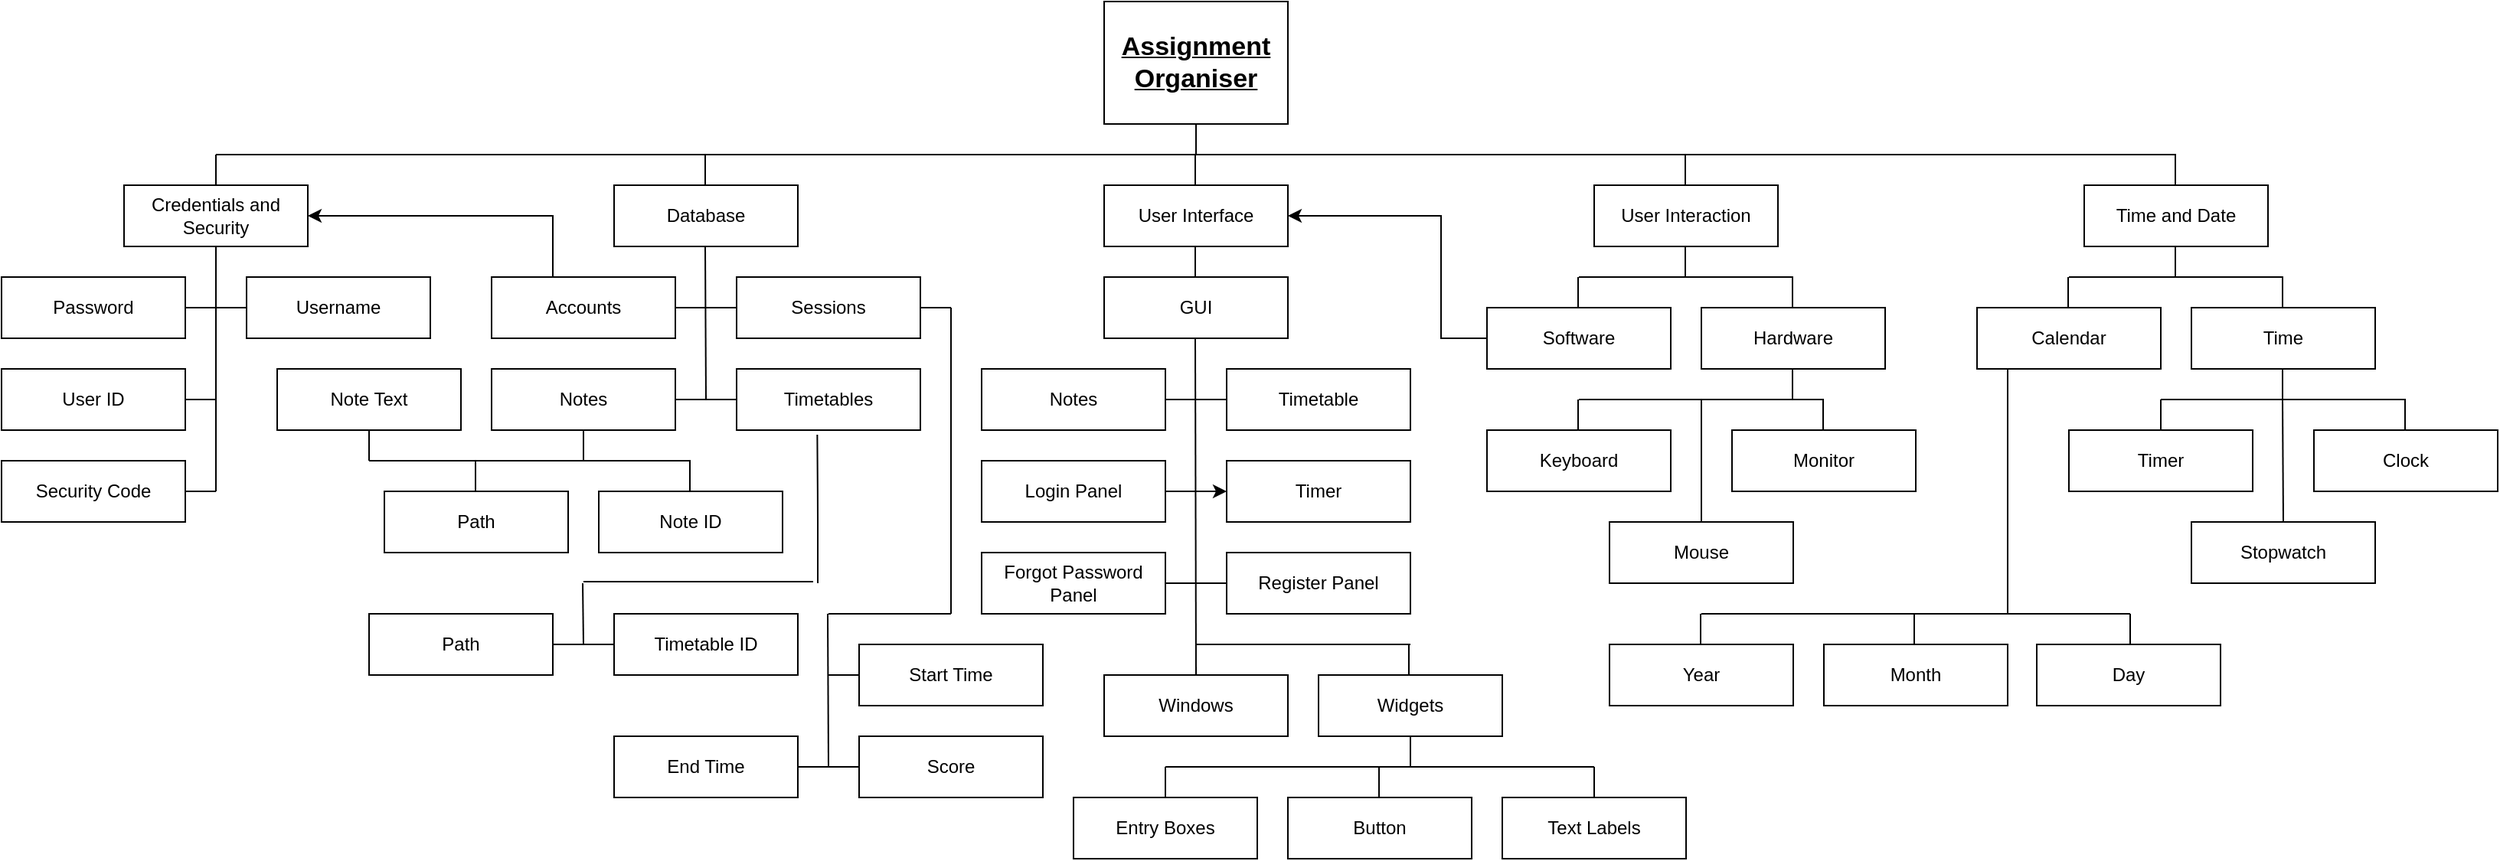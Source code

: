 <mxfile version="15.5.6" type="device"><diagram id="LpDh1rH5mSh25V9IMpfw" name="Page-1"><mxGraphModel dx="2147" dy="353" grid="1" gridSize="10" guides="1" tooltips="1" connect="1" arrows="1" fold="1" page="1" pageScale="1" pageWidth="1169" pageHeight="827" math="0" shadow="0"><root><mxCell id="0"/><mxCell id="1" parent="0"/><mxCell id="DyZHcXA20b0A-b6Jur-F-1" value="&lt;b&gt;&lt;u&gt;&lt;font style=&quot;font-size: 17px&quot;&gt;Assignment Organiser&lt;/font&gt;&lt;/u&gt;&lt;/b&gt;" style="rounded=0;whiteSpace=wrap;html=1;" parent="1" vertex="1"><mxGeometry x="440" y="80" width="120" height="80" as="geometry"/></mxCell><mxCell id="DyZHcXA20b0A-b6Jur-F-2" value="Credentials and Security" style="rounded=0;whiteSpace=wrap;html=1;" parent="1" vertex="1"><mxGeometry x="-200" y="200" width="120" height="40" as="geometry"/></mxCell><mxCell id="DyZHcXA20b0A-b6Jur-F-3" value="Database" style="whiteSpace=wrap;html=1;" parent="1" vertex="1"><mxGeometry x="120" y="200" width="120" height="40" as="geometry"/></mxCell><mxCell id="DyZHcXA20b0A-b6Jur-F-4" value="User Interface" style="whiteSpace=wrap;html=1;" parent="1" vertex="1"><mxGeometry x="440" y="200" width="120" height="40" as="geometry"/></mxCell><mxCell id="DyZHcXA20b0A-b6Jur-F-5" value="Time and Date" style="whiteSpace=wrap;html=1;" parent="1" vertex="1"><mxGeometry x="1080" y="200" width="120" height="40" as="geometry"/></mxCell><mxCell id="DyZHcXA20b0A-b6Jur-F-6" value="User Interaction" style="whiteSpace=wrap;html=1;" parent="1" vertex="1"><mxGeometry x="760" y="200" width="120" height="40" as="geometry"/></mxCell><mxCell id="DyZHcXA20b0A-b6Jur-F-7" value="" style="endArrow=none;html=1;" parent="1" edge="1"><mxGeometry width="50" height="50" relative="1" as="geometry"><mxPoint x="500" y="180" as="sourcePoint"/><mxPoint x="500" y="160" as="targetPoint"/></mxGeometry></mxCell><mxCell id="DyZHcXA20b0A-b6Jur-F-8" value="" style="endArrow=none;html=1;" parent="1" edge="1"><mxGeometry width="50" height="50" relative="1" as="geometry"><mxPoint x="-140" y="180" as="sourcePoint"/><mxPoint x="1140" y="180" as="targetPoint"/><Array as="points"><mxPoint x="500" y="180"/></Array></mxGeometry></mxCell><mxCell id="DyZHcXA20b0A-b6Jur-F-10" value="" style="endArrow=none;html=1;exitX=0.5;exitY=0;exitDx=0;exitDy=0;" parent="1" source="DyZHcXA20b0A-b6Jur-F-2" edge="1"><mxGeometry width="50" height="50" relative="1" as="geometry"><mxPoint x="-190" y="230" as="sourcePoint"/><mxPoint x="-140" y="180" as="targetPoint"/></mxGeometry></mxCell><mxCell id="DyZHcXA20b0A-b6Jur-F-13" value="" style="endArrow=none;html=1;" parent="1" edge="1"><mxGeometry width="50" height="50" relative="1" as="geometry"><mxPoint x="100" y="459" as="sourcePoint"/><mxPoint x="250" y="459" as="targetPoint"/></mxGeometry></mxCell><mxCell id="DyZHcXA20b0A-b6Jur-F-14" value="" style="endArrow=none;html=1;exitX=0.5;exitY=0;exitDx=0;exitDy=0;" parent="1" edge="1"><mxGeometry width="50" height="50" relative="1" as="geometry"><mxPoint x="889.5" y="280" as="sourcePoint"/><mxPoint x="889.5" y="260" as="targetPoint"/></mxGeometry></mxCell><mxCell id="DyZHcXA20b0A-b6Jur-F-15" value="" style="endArrow=none;html=1;exitX=0.5;exitY=0;exitDx=0;exitDy=0;" parent="1" edge="1"><mxGeometry width="50" height="50" relative="1" as="geometry"><mxPoint x="749.5" y="280" as="sourcePoint"/><mxPoint x="749.5" y="260" as="targetPoint"/></mxGeometry></mxCell><mxCell id="DyZHcXA20b0A-b6Jur-F-16" value="" style="endArrow=none;html=1;" parent="1" edge="1"><mxGeometry width="50" height="50" relative="1" as="geometry"><mxPoint x="750" y="260" as="sourcePoint"/><mxPoint x="890" y="260" as="targetPoint"/></mxGeometry></mxCell><mxCell id="DyZHcXA20b0A-b6Jur-F-17" value="" style="endArrow=none;html=1;exitX=0.5;exitY=0;exitDx=0;exitDy=0;" parent="1" edge="1"><mxGeometry width="50" height="50" relative="1" as="geometry"><mxPoint x="819.5" y="260" as="sourcePoint"/><mxPoint x="819.5" y="240" as="targetPoint"/></mxGeometry></mxCell><mxCell id="DyZHcXA20b0A-b6Jur-F-18" value="" style="endArrow=none;html=1;exitX=0.5;exitY=0;exitDx=0;exitDy=0;" parent="1" edge="1"><mxGeometry width="50" height="50" relative="1" as="geometry"><mxPoint x="480" y="600" as="sourcePoint"/><mxPoint x="480" y="580" as="targetPoint"/></mxGeometry></mxCell><mxCell id="DyZHcXA20b0A-b6Jur-F-19" value="" style="endArrow=none;html=1;exitX=0.5;exitY=0;exitDx=0;exitDy=0;" parent="1" edge="1"><mxGeometry width="50" height="50" relative="1" as="geometry"><mxPoint x="760" y="600" as="sourcePoint"/><mxPoint x="760" y="580" as="targetPoint"/></mxGeometry></mxCell><mxCell id="DyZHcXA20b0A-b6Jur-F-20" value="" style="endArrow=none;html=1;exitX=0.5;exitY=0;exitDx=0;exitDy=0;" parent="1" edge="1"><mxGeometry width="50" height="50" relative="1" as="geometry"><mxPoint x="619.5" y="600" as="sourcePoint"/><mxPoint x="619.5" y="580" as="targetPoint"/></mxGeometry></mxCell><mxCell id="DyZHcXA20b0A-b6Jur-F-21" value="" style="endArrow=none;html=1;" parent="1" edge="1"><mxGeometry width="50" height="50" relative="1" as="geometry"><mxPoint x="480" y="580" as="sourcePoint"/><mxPoint x="760" y="580" as="targetPoint"/></mxGeometry></mxCell><mxCell id="DyZHcXA20b0A-b6Jur-F-22" value="" style="endArrow=none;html=1;exitX=0.5;exitY=0;exitDx=0;exitDy=0;" parent="1" edge="1"><mxGeometry width="50" height="50" relative="1" as="geometry"><mxPoint x="640" y="580" as="sourcePoint"/><mxPoint x="640" y="560" as="targetPoint"/></mxGeometry></mxCell><mxCell id="DyZHcXA20b0A-b6Jur-F-23" value="" style="endArrow=none;html=1;exitX=0.5;exitY=0;exitDx=0;exitDy=0;" parent="1" edge="1"><mxGeometry width="50" height="50" relative="1" as="geometry"><mxPoint x="639" y="520" as="sourcePoint"/><mxPoint x="639" y="500" as="targetPoint"/></mxGeometry></mxCell><mxCell id="DyZHcXA20b0A-b6Jur-F-24" value="" style="endArrow=none;html=1;exitX=1;exitY=0.5;exitDx=0;exitDy=0;" parent="1" source="DyZHcXA20b0A-b6Jur-F-44" edge="1"><mxGeometry width="50" height="50" relative="1" as="geometry"><mxPoint x="520" y="480" as="sourcePoint"/><mxPoint x="520" y="460" as="targetPoint"/></mxGeometry></mxCell><mxCell id="DyZHcXA20b0A-b6Jur-F-25" value="" style="endArrow=none;html=1;" parent="1" edge="1"><mxGeometry width="50" height="50" relative="1" as="geometry"><mxPoint x="480" y="400" as="sourcePoint"/><mxPoint x="519" y="400" as="targetPoint"/></mxGeometry></mxCell><mxCell id="DyZHcXA20b0A-b6Jur-F-26" value="" style="endArrow=none;html=1;" parent="1" edge="1"><mxGeometry width="50" height="50" relative="1" as="geometry"><mxPoint x="640" y="500" as="sourcePoint"/><mxPoint x="500" y="500" as="targetPoint"/></mxGeometry></mxCell><mxCell id="DyZHcXA20b0A-b6Jur-F-27" value="" style="endArrow=none;html=1;" parent="1" edge="1"><mxGeometry width="50" height="50" relative="1" as="geometry"><mxPoint x="500" y="520" as="sourcePoint"/><mxPoint x="499.5" y="300" as="targetPoint"/></mxGeometry></mxCell><mxCell id="DyZHcXA20b0A-b6Jur-F-28" value="" style="endArrow=none;html=1;exitX=0.5;exitY=0;exitDx=0;exitDy=0;" parent="1" edge="1"><mxGeometry width="50" height="50" relative="1" as="geometry"><mxPoint x="499.5" y="260" as="sourcePoint"/><mxPoint x="499.5" y="240" as="targetPoint"/></mxGeometry></mxCell><mxCell id="DyZHcXA20b0A-b6Jur-F-29" value="" style="endArrow=none;html=1;exitX=0.5;exitY=0;exitDx=0;exitDy=0;" parent="1" edge="1"><mxGeometry width="50" height="50" relative="1" as="geometry"><mxPoint x="1139.5" y="200" as="sourcePoint"/><mxPoint x="1139.5" y="180" as="targetPoint"/></mxGeometry></mxCell><mxCell id="DyZHcXA20b0A-b6Jur-F-30" value="" style="endArrow=none;html=1;exitX=0.5;exitY=0;exitDx=0;exitDy=0;" parent="1" edge="1"><mxGeometry width="50" height="50" relative="1" as="geometry"><mxPoint x="819.5" y="200" as="sourcePoint"/><mxPoint x="819.5" y="180" as="targetPoint"/></mxGeometry></mxCell><mxCell id="DyZHcXA20b0A-b6Jur-F-31" value="" style="endArrow=none;html=1;exitX=0.5;exitY=0;exitDx=0;exitDy=0;" parent="1" edge="1"><mxGeometry width="50" height="50" relative="1" as="geometry"><mxPoint x="499.5" y="200" as="sourcePoint"/><mxPoint x="499.5" y="180" as="targetPoint"/></mxGeometry></mxCell><mxCell id="DyZHcXA20b0A-b6Jur-F-32" value="" style="endArrow=none;html=1;exitX=0.5;exitY=0;exitDx=0;exitDy=0;" parent="1" edge="1"><mxGeometry width="50" height="50" relative="1" as="geometry"><mxPoint x="179.5" y="200" as="sourcePoint"/><mxPoint x="179.5" y="180" as="targetPoint"/></mxGeometry></mxCell><mxCell id="DyZHcXA20b0A-b6Jur-F-90" style="edgeStyle=orthogonalEdgeStyle;rounded=0;orthogonalLoop=1;jettySize=auto;html=1;exitX=0;exitY=0.5;exitDx=0;exitDy=0;entryX=1;entryY=0.5;entryDx=0;entryDy=0;" parent="1" source="DyZHcXA20b0A-b6Jur-F-37" target="DyZHcXA20b0A-b6Jur-F-4" edge="1"><mxGeometry relative="1" as="geometry"><Array as="points"><mxPoint x="660" y="300"/><mxPoint x="660" y="220"/></Array></mxGeometry></mxCell><mxCell id="DyZHcXA20b0A-b6Jur-F-37" value="Software" style="rounded=0;whiteSpace=wrap;html=1;" parent="1" vertex="1"><mxGeometry x="690" y="280" width="120" height="40" as="geometry"/></mxCell><mxCell id="DyZHcXA20b0A-b6Jur-F-38" value="Hardware" style="rounded=0;whiteSpace=wrap;html=1;" parent="1" vertex="1"><mxGeometry x="830" y="280" width="120" height="40" as="geometry"/></mxCell><mxCell id="DyZHcXA20b0A-b6Jur-F-39" value="Entry Boxes" style="rounded=0;whiteSpace=wrap;html=1;" parent="1" vertex="1"><mxGeometry x="420" y="600" width="120" height="40" as="geometry"/></mxCell><mxCell id="DyZHcXA20b0A-b6Jur-F-40" value="Text Labels" style="rounded=0;whiteSpace=wrap;html=1;" parent="1" vertex="1"><mxGeometry x="700" y="600" width="120" height="40" as="geometry"/></mxCell><mxCell id="DyZHcXA20b0A-b6Jur-F-41" value="Button" style="rounded=0;whiteSpace=wrap;html=1;" parent="1" vertex="1"><mxGeometry x="560" y="600" width="120" height="40" as="geometry"/></mxCell><mxCell id="DyZHcXA20b0A-b6Jur-F-42" value="Widgets" style="rounded=0;whiteSpace=wrap;html=1;" parent="1" vertex="1"><mxGeometry x="580" y="520" width="120" height="40" as="geometry"/></mxCell><mxCell id="DyZHcXA20b0A-b6Jur-F-43" value="Windows" style="rounded=0;whiteSpace=wrap;html=1;" parent="1" vertex="1"><mxGeometry x="440" y="520" width="120" height="40" as="geometry"/></mxCell><mxCell id="DyZHcXA20b0A-b6Jur-F-44" value="Forgot Password Panel" style="rounded=0;whiteSpace=wrap;html=1;" parent="1" vertex="1"><mxGeometry x="360" y="440" width="120" height="40" as="geometry"/></mxCell><mxCell id="DyZHcXA20b0A-b6Jur-F-45" value="Register Panel" style="rounded=0;whiteSpace=wrap;html=1;" parent="1" vertex="1"><mxGeometry x="520" y="440" width="120" height="40" as="geometry"/></mxCell><mxCell id="DyZHcXA20b0A-b6Jur-F-107" value="" style="edgeStyle=orthogonalEdgeStyle;rounded=0;orthogonalLoop=1;jettySize=auto;html=1;" parent="1" source="DyZHcXA20b0A-b6Jur-F-46" target="DyZHcXA20b0A-b6Jur-F-47" edge="1"><mxGeometry relative="1" as="geometry"/></mxCell><mxCell id="DyZHcXA20b0A-b6Jur-F-46" value="Login Panel" style="rounded=0;whiteSpace=wrap;html=1;" parent="1" vertex="1"><mxGeometry x="360" y="380" width="120" height="40" as="geometry"/></mxCell><mxCell id="DyZHcXA20b0A-b6Jur-F-47" value="Timer" style="rounded=0;whiteSpace=wrap;html=1;" parent="1" vertex="1"><mxGeometry x="520" y="380" width="120" height="40" as="geometry"/></mxCell><mxCell id="DyZHcXA20b0A-b6Jur-F-48" value="Notes" style="rounded=0;whiteSpace=wrap;html=1;" parent="1" vertex="1"><mxGeometry x="360" y="320" width="120" height="40" as="geometry"/></mxCell><mxCell id="DyZHcXA20b0A-b6Jur-F-49" value="Timetable" style="rounded=0;whiteSpace=wrap;html=1;" parent="1" vertex="1"><mxGeometry x="520" y="320" width="120" height="40" as="geometry"/></mxCell><mxCell id="DyZHcXA20b0A-b6Jur-F-50" value="GUI" style="rounded=0;whiteSpace=wrap;html=1;" parent="1" vertex="1"><mxGeometry x="440" y="260" width="120" height="40" as="geometry"/></mxCell><mxCell id="DyZHcXA20b0A-b6Jur-F-53" value="" style="endArrow=none;html=1;" parent="1" edge="1"><mxGeometry width="50" height="50" relative="1" as="geometry"><mxPoint x="480" y="340" as="sourcePoint"/><mxPoint x="520" y="340" as="targetPoint"/></mxGeometry></mxCell><mxCell id="DyZHcXA20b0A-b6Jur-F-56" value="" style="endArrow=none;html=1;entryX=0.439;entryY=1.075;entryDx=0;entryDy=0;entryPerimeter=0;" parent="1" target="DyZHcXA20b0A-b6Jur-F-78" edge="1"><mxGeometry width="50" height="50" relative="1" as="geometry"><mxPoint x="253" y="460" as="sourcePoint"/><mxPoint x="270" y="360" as="targetPoint"/><Array as="points"><mxPoint x="253" y="410"/></Array></mxGeometry></mxCell><mxCell id="DyZHcXA20b0A-b6Jur-F-57" value="" style="endArrow=none;html=1;" parent="1" edge="1"><mxGeometry width="50" height="50" relative="1" as="geometry"><mxPoint x="1210" y="420" as="sourcePoint"/><mxPoint x="1209.5" y="340" as="targetPoint"/></mxGeometry></mxCell><mxCell id="DyZHcXA20b0A-b6Jur-F-58" value="" style="endArrow=none;html=1;exitX=0.5;exitY=0;exitDx=0;exitDy=0;" parent="1" edge="1"><mxGeometry width="50" height="50" relative="1" as="geometry"><mxPoint x="1289.5" y="360" as="sourcePoint"/><mxPoint x="1289.5" y="340" as="targetPoint"/></mxGeometry></mxCell><mxCell id="DyZHcXA20b0A-b6Jur-F-59" value="" style="endArrow=none;html=1;exitX=0.5;exitY=0;exitDx=0;exitDy=0;" parent="1" edge="1"><mxGeometry width="50" height="50" relative="1" as="geometry"><mxPoint x="1130" y="360" as="sourcePoint"/><mxPoint x="1130" y="340" as="targetPoint"/></mxGeometry></mxCell><mxCell id="DyZHcXA20b0A-b6Jur-F-60" value="" style="endArrow=none;html=1;exitX=0.5;exitY=0;exitDx=0;exitDy=0;" parent="1" edge="1"><mxGeometry width="50" height="50" relative="1" as="geometry"><mxPoint x="1209.5" y="340" as="sourcePoint"/><mxPoint x="1209.5" y="320" as="targetPoint"/></mxGeometry></mxCell><mxCell id="DyZHcXA20b0A-b6Jur-F-61" value="" style="endArrow=none;html=1;" parent="1" edge="1"><mxGeometry width="50" height="50" relative="1" as="geometry"><mxPoint x="1130" y="340" as="sourcePoint"/><mxPoint x="1290" y="340" as="targetPoint"/></mxGeometry></mxCell><mxCell id="DyZHcXA20b0A-b6Jur-F-62" value="" style="endArrow=none;html=1;exitX=0.5;exitY=0;exitDx=0;exitDy=0;" parent="1" edge="1"><mxGeometry width="50" height="50" relative="1" as="geometry"><mxPoint x="1209.5" y="280" as="sourcePoint"/><mxPoint x="1209.5" y="260" as="targetPoint"/></mxGeometry></mxCell><mxCell id="DyZHcXA20b0A-b6Jur-F-63" value="" style="endArrow=none;html=1;exitX=0.5;exitY=0;exitDx=0;exitDy=0;" parent="1" edge="1"><mxGeometry width="50" height="50" relative="1" as="geometry"><mxPoint x="1069.5" y="280" as="sourcePoint"/><mxPoint x="1069.5" y="260" as="targetPoint"/></mxGeometry></mxCell><mxCell id="DyZHcXA20b0A-b6Jur-F-64" value="" style="endArrow=none;html=1;" parent="1" edge="1"><mxGeometry width="50" height="50" relative="1" as="geometry"><mxPoint x="1070" y="260" as="sourcePoint"/><mxPoint x="1210" y="260" as="targetPoint"/></mxGeometry></mxCell><mxCell id="DyZHcXA20b0A-b6Jur-F-65" value="" style="endArrow=none;html=1;exitX=0.5;exitY=0;exitDx=0;exitDy=0;" parent="1" edge="1"><mxGeometry width="50" height="50" relative="1" as="geometry"><mxPoint x="1139.5" y="260" as="sourcePoint"/><mxPoint x="1139.5" y="240" as="targetPoint"/></mxGeometry></mxCell><mxCell id="DyZHcXA20b0A-b6Jur-F-66" value="" style="endArrow=none;html=1;" parent="1" edge="1"><mxGeometry width="50" height="50" relative="1" as="geometry"><mxPoint x="830" y="420" as="sourcePoint"/><mxPoint x="830" y="340" as="targetPoint"/></mxGeometry></mxCell><mxCell id="DyZHcXA20b0A-b6Jur-F-67" value="" style="endArrow=none;html=1;exitX=0.5;exitY=0;exitDx=0;exitDy=0;" parent="1" edge="1"><mxGeometry width="50" height="50" relative="1" as="geometry"><mxPoint x="909.5" y="360" as="sourcePoint"/><mxPoint x="909.5" y="340" as="targetPoint"/></mxGeometry></mxCell><mxCell id="DyZHcXA20b0A-b6Jur-F-68" value="" style="endArrow=none;html=1;" parent="1" edge="1"><mxGeometry width="50" height="50" relative="1" as="geometry"><mxPoint x="750" y="340" as="sourcePoint"/><mxPoint x="910" y="340" as="targetPoint"/></mxGeometry></mxCell><mxCell id="DyZHcXA20b0A-b6Jur-F-69" value="" style="endArrow=none;html=1;exitX=0.5;exitY=0;exitDx=0;exitDy=0;" parent="1" edge="1"><mxGeometry width="50" height="50" relative="1" as="geometry"><mxPoint x="889.5" y="340" as="sourcePoint"/><mxPoint x="889.5" y="320" as="targetPoint"/></mxGeometry></mxCell><mxCell id="DyZHcXA20b0A-b6Jur-F-70" value="" style="endArrow=none;html=1;exitX=0.5;exitY=0;exitDx=0;exitDy=0;" parent="1" edge="1"><mxGeometry width="50" height="50" relative="1" as="geometry"><mxPoint x="749.5" y="360" as="sourcePoint"/><mxPoint x="749.5" y="340" as="targetPoint"/></mxGeometry></mxCell><mxCell id="DyZHcXA20b0A-b6Jur-F-71" value="End Time" style="rounded=0;whiteSpace=wrap;html=1;" parent="1" vertex="1"><mxGeometry x="120" y="560" width="120" height="40" as="geometry"/></mxCell><mxCell id="DyZHcXA20b0A-b6Jur-F-72" value="Start Time" style="rounded=0;whiteSpace=wrap;html=1;" parent="1" vertex="1"><mxGeometry x="280" y="500" width="120" height="40" as="geometry"/></mxCell><mxCell id="DyZHcXA20b0A-b6Jur-F-73" value="Path" style="rounded=0;whiteSpace=wrap;html=1;" parent="1" vertex="1"><mxGeometry x="-30" y="400" width="120" height="40" as="geometry"/></mxCell><mxCell id="DyZHcXA20b0A-b6Jur-F-74" value="Note ID" style="rounded=0;whiteSpace=wrap;html=1;" parent="1" vertex="1"><mxGeometry x="110" y="400" width="120" height="40" as="geometry"/></mxCell><mxCell id="DyZHcXA20b0A-b6Jur-F-75" value="Notes" style="rounded=0;whiteSpace=wrap;html=1;" parent="1" vertex="1"><mxGeometry x="40" y="320" width="120" height="40" as="geometry"/></mxCell><mxCell id="DyZHcXA20b0A-b6Jur-F-76" value="Sessions" style="rounded=0;whiteSpace=wrap;html=1;" parent="1" vertex="1"><mxGeometry x="200" y="260" width="120" height="40" as="geometry"/></mxCell><mxCell id="DyZHcXA20b0A-b6Jur-F-124" style="edgeStyle=orthogonalEdgeStyle;rounded=0;orthogonalLoop=1;jettySize=auto;html=1;exitX=0.25;exitY=0;exitDx=0;exitDy=0;entryX=1;entryY=0.5;entryDx=0;entryDy=0;" parent="1" source="DyZHcXA20b0A-b6Jur-F-77" target="DyZHcXA20b0A-b6Jur-F-2" edge="1"><mxGeometry relative="1" as="geometry"><Array as="points"><mxPoint x="80" y="260"/><mxPoint x="80" y="220"/></Array></mxGeometry></mxCell><mxCell id="DyZHcXA20b0A-b6Jur-F-77" value="Accounts" style="rounded=0;whiteSpace=wrap;html=1;" parent="1" vertex="1"><mxGeometry x="40" y="260" width="120" height="40" as="geometry"/></mxCell><mxCell id="DyZHcXA20b0A-b6Jur-F-78" value="Timetables" style="rounded=0;whiteSpace=wrap;html=1;" parent="1" vertex="1"><mxGeometry x="200" y="320" width="120" height="40" as="geometry"/></mxCell><mxCell id="DyZHcXA20b0A-b6Jur-F-79" value="Year" style="rounded=0;whiteSpace=wrap;html=1;" parent="1" vertex="1"><mxGeometry x="770" y="500" width="120" height="40" as="geometry"/></mxCell><mxCell id="DyZHcXA20b0A-b6Jur-F-80" value="Month" style="rounded=0;whiteSpace=wrap;html=1;" parent="1" vertex="1"><mxGeometry x="910" y="500" width="120" height="40" as="geometry"/></mxCell><mxCell id="DyZHcXA20b0A-b6Jur-F-81" value="Day" style="rounded=0;whiteSpace=wrap;html=1;" parent="1" vertex="1"><mxGeometry x="1049" y="500" width="120" height="40" as="geometry"/></mxCell><mxCell id="DyZHcXA20b0A-b6Jur-F-82" value="Stopwatch" style="rounded=0;whiteSpace=wrap;html=1;" parent="1" vertex="1"><mxGeometry x="1150" y="420" width="120" height="40" as="geometry"/></mxCell><mxCell id="DyZHcXA20b0A-b6Jur-F-83" value="Timer" style="rounded=0;whiteSpace=wrap;html=1;" parent="1" vertex="1"><mxGeometry x="1070" y="360" width="120" height="40" as="geometry"/></mxCell><mxCell id="DyZHcXA20b0A-b6Jur-F-84" value="Clock" style="rounded=0;whiteSpace=wrap;html=1;" parent="1" vertex="1"><mxGeometry x="1230" y="360" width="120" height="40" as="geometry"/></mxCell><mxCell id="DyZHcXA20b0A-b6Jur-F-85" value="Time" style="rounded=0;whiteSpace=wrap;html=1;" parent="1" vertex="1"><mxGeometry x="1150" y="280" width="120" height="40" as="geometry"/></mxCell><mxCell id="DyZHcXA20b0A-b6Jur-F-86" value="Calendar" style="rounded=0;whiteSpace=wrap;html=1;" parent="1" vertex="1"><mxGeometry x="1010" y="280" width="120" height="40" as="geometry"/></mxCell><mxCell id="DyZHcXA20b0A-b6Jur-F-87" value="Mouse" style="rounded=0;whiteSpace=wrap;html=1;" parent="1" vertex="1"><mxGeometry x="770" y="420" width="120" height="40" as="geometry"/></mxCell><mxCell id="DyZHcXA20b0A-b6Jur-F-88" value="Monitor" style="rounded=0;whiteSpace=wrap;html=1;" parent="1" vertex="1"><mxGeometry x="850" y="360" width="120" height="40" as="geometry"/></mxCell><mxCell id="DyZHcXA20b0A-b6Jur-F-89" value="Keyboard" style="rounded=0;whiteSpace=wrap;html=1;" parent="1" vertex="1"><mxGeometry x="690" y="360" width="120" height="40" as="geometry"/></mxCell><mxCell id="DyZHcXA20b0A-b6Jur-F-92" value="" style="endArrow=none;html=1;exitX=0.5;exitY=0;exitDx=0;exitDy=0;" parent="1" edge="1"><mxGeometry width="50" height="50" relative="1" as="geometry"><mxPoint x="29.5" y="400" as="sourcePoint"/><mxPoint x="29.5" y="380" as="targetPoint"/></mxGeometry></mxCell><mxCell id="DyZHcXA20b0A-b6Jur-F-93" value="" style="endArrow=none;html=1;exitX=0.5;exitY=0;exitDx=0;exitDy=0;" parent="1" edge="1"><mxGeometry width="50" height="50" relative="1" as="geometry"><mxPoint x="169.5" y="400" as="sourcePoint"/><mxPoint x="169.5" y="380" as="targetPoint"/></mxGeometry></mxCell><mxCell id="DyZHcXA20b0A-b6Jur-F-94" value="" style="endArrow=none;html=1;" parent="1" edge="1"><mxGeometry width="50" height="50" relative="1" as="geometry"><mxPoint x="-40" y="380" as="sourcePoint"/><mxPoint x="170" y="380" as="targetPoint"/></mxGeometry></mxCell><mxCell id="DyZHcXA20b0A-b6Jur-F-96" value="" style="endArrow=none;html=1;" parent="1" edge="1"><mxGeometry width="50" height="50" relative="1" as="geometry"><mxPoint x="340" y="280" as="sourcePoint"/><mxPoint x="320" y="280" as="targetPoint"/></mxGeometry></mxCell><mxCell id="DyZHcXA20b0A-b6Jur-F-97" value="" style="endArrow=none;html=1;" parent="1" edge="1"><mxGeometry width="50" height="50" relative="1" as="geometry"><mxPoint x="340" y="480" as="sourcePoint"/><mxPoint x="340" y="280" as="targetPoint"/></mxGeometry></mxCell><mxCell id="DyZHcXA20b0A-b6Jur-F-98" value="" style="endArrow=none;html=1;" parent="1" edge="1"><mxGeometry width="50" height="50" relative="1" as="geometry"><mxPoint x="160" y="280" as="sourcePoint"/><mxPoint x="200" y="280" as="targetPoint"/></mxGeometry></mxCell><mxCell id="DyZHcXA20b0A-b6Jur-F-99" value="" style="endArrow=none;html=1;" parent="1" edge="1"><mxGeometry width="50" height="50" relative="1" as="geometry"><mxPoint x="160" y="340" as="sourcePoint"/><mxPoint x="200" y="340" as="targetPoint"/></mxGeometry></mxCell><mxCell id="DyZHcXA20b0A-b6Jur-F-100" value="" style="endArrow=none;html=1;" parent="1" edge="1"><mxGeometry width="50" height="50" relative="1" as="geometry"><mxPoint x="100" y="360" as="sourcePoint"/><mxPoint x="100" y="380" as="targetPoint"/></mxGeometry></mxCell><mxCell id="DyZHcXA20b0A-b6Jur-F-101" value="" style="endArrow=none;html=1;" parent="1" edge="1"><mxGeometry width="50" height="50" relative="1" as="geometry"><mxPoint x="180" y="340" as="sourcePoint"/><mxPoint x="179.5" y="240" as="targetPoint"/></mxGeometry></mxCell><mxCell id="DyZHcXA20b0A-b6Jur-F-102" value="" style="endArrow=none;html=1;exitX=0.5;exitY=0;exitDx=0;exitDy=0;" parent="1" edge="1"><mxGeometry width="50" height="50" relative="1" as="geometry"><mxPoint x="829.5" y="500" as="sourcePoint"/><mxPoint x="829.5" y="480" as="targetPoint"/></mxGeometry></mxCell><mxCell id="DyZHcXA20b0A-b6Jur-F-103" value="" style="endArrow=none;html=1;exitX=0.5;exitY=0;exitDx=0;exitDy=0;" parent="1" edge="1"><mxGeometry width="50" height="50" relative="1" as="geometry"><mxPoint x="969" y="500" as="sourcePoint"/><mxPoint x="969" y="480" as="targetPoint"/></mxGeometry></mxCell><mxCell id="DyZHcXA20b0A-b6Jur-F-104" value="" style="endArrow=none;html=1;exitX=0.5;exitY=0;exitDx=0;exitDy=0;" parent="1" edge="1"><mxGeometry width="50" height="50" relative="1" as="geometry"><mxPoint x="1110" y="500" as="sourcePoint"/><mxPoint x="1110" y="480" as="targetPoint"/></mxGeometry></mxCell><mxCell id="DyZHcXA20b0A-b6Jur-F-105" value="" style="endArrow=none;html=1;" parent="1" edge="1"><mxGeometry width="50" height="50" relative="1" as="geometry"><mxPoint x="830" y="480" as="sourcePoint"/><mxPoint x="1110" y="480" as="targetPoint"/></mxGeometry></mxCell><mxCell id="DyZHcXA20b0A-b6Jur-F-106" value="" style="endArrow=none;html=1;" parent="1" edge="1"><mxGeometry width="50" height="50" relative="1" as="geometry"><mxPoint x="1030" y="480" as="sourcePoint"/><mxPoint x="1030" y="320" as="targetPoint"/></mxGeometry></mxCell><mxCell id="DyZHcXA20b0A-b6Jur-F-110" value="" style="endArrow=none;html=1;" parent="1" edge="1"><mxGeometry width="50" height="50" relative="1" as="geometry"><mxPoint x="-140" y="400" as="sourcePoint"/><mxPoint x="-161" y="400" as="targetPoint"/></mxGeometry></mxCell><mxCell id="DyZHcXA20b0A-b6Jur-F-111" value="" style="endArrow=none;html=1;" parent="1" edge="1"><mxGeometry width="50" height="50" relative="1" as="geometry"><mxPoint x="-140" y="340" as="sourcePoint"/><mxPoint x="-160" y="340" as="targetPoint"/></mxGeometry></mxCell><mxCell id="DyZHcXA20b0A-b6Jur-F-112" value="" style="endArrow=none;html=1;" parent="1" edge="1"><mxGeometry width="50" height="50" relative="1" as="geometry"><mxPoint x="-160" y="280" as="sourcePoint"/><mxPoint x="-120" y="280" as="targetPoint"/></mxGeometry></mxCell><mxCell id="DyZHcXA20b0A-b6Jur-F-113" value="" style="endArrow=none;html=1;" parent="1" edge="1"><mxGeometry width="50" height="50" relative="1" as="geometry"><mxPoint x="-140" y="400" as="sourcePoint"/><mxPoint x="-140" y="240" as="targetPoint"/></mxGeometry></mxCell><mxCell id="DyZHcXA20b0A-b6Jur-F-114" value="" style="endArrow=none;html=1;exitX=0.5;exitY=0;exitDx=0;exitDy=0;" parent="1" edge="1"><mxGeometry width="50" height="50" relative="1" as="geometry"><mxPoint x="-40" y="380" as="sourcePoint"/><mxPoint x="-40" y="360" as="targetPoint"/></mxGeometry></mxCell><mxCell id="DyZHcXA20b0A-b6Jur-F-115" value="" style="endArrow=none;html=1;" parent="1" edge="1"><mxGeometry width="50" height="50" relative="1" as="geometry"><mxPoint x="240" y="580" as="sourcePoint"/><mxPoint x="280" y="580" as="targetPoint"/></mxGeometry></mxCell><mxCell id="DyZHcXA20b0A-b6Jur-F-116" value="" style="endArrow=none;html=1;" parent="1" edge="1"><mxGeometry width="50" height="50" relative="1" as="geometry"><mxPoint x="260" y="520" as="sourcePoint"/><mxPoint x="280" y="520" as="targetPoint"/></mxGeometry></mxCell><mxCell id="DyZHcXA20b0A-b6Jur-F-117" value="" style="endArrow=none;html=1;" parent="1" edge="1"><mxGeometry width="50" height="50" relative="1" as="geometry"><mxPoint x="260" y="580" as="sourcePoint"/><mxPoint x="259.5" y="480" as="targetPoint"/></mxGeometry></mxCell><mxCell id="DyZHcXA20b0A-b6Jur-F-118" value="" style="endArrow=none;html=1;" parent="1" edge="1"><mxGeometry width="50" height="50" relative="1" as="geometry"><mxPoint x="260" y="480" as="sourcePoint"/><mxPoint x="340" y="480" as="targetPoint"/></mxGeometry></mxCell><mxCell id="DyZHcXA20b0A-b6Jur-F-119" value="" style="endArrow=none;html=1;" parent="1" edge="1"><mxGeometry width="50" height="50" relative="1" as="geometry"><mxPoint x="80" y="500" as="sourcePoint"/><mxPoint x="120" y="500" as="targetPoint"/></mxGeometry></mxCell><mxCell id="DyZHcXA20b0A-b6Jur-F-120" value="" style="endArrow=none;html=1;" parent="1" edge="1"><mxGeometry width="50" height="50" relative="1" as="geometry"><mxPoint x="100" y="500" as="sourcePoint"/><mxPoint x="99.5" y="460" as="targetPoint"/></mxGeometry></mxCell><mxCell id="adx1U-EWvrdL9fjT2v4f-11" value="Security Code" style="rounded=0;whiteSpace=wrap;html=1;" parent="1" vertex="1"><mxGeometry x="-280" y="380" width="120" height="40" as="geometry"/></mxCell><mxCell id="adx1U-EWvrdL9fjT2v4f-12" value="User ID" style="rounded=0;whiteSpace=wrap;html=1;" parent="1" vertex="1"><mxGeometry x="-280" y="320" width="120" height="40" as="geometry"/></mxCell><mxCell id="adx1U-EWvrdL9fjT2v4f-13" value="Password" style="rounded=0;whiteSpace=wrap;html=1;" parent="1" vertex="1"><mxGeometry x="-280" y="260" width="120" height="40" as="geometry"/></mxCell><mxCell id="adx1U-EWvrdL9fjT2v4f-14" value="Username" style="rounded=0;whiteSpace=wrap;html=1;" parent="1" vertex="1"><mxGeometry x="-120" y="260" width="120" height="40" as="geometry"/></mxCell><mxCell id="adx1U-EWvrdL9fjT2v4f-15" value="Note Text" style="rounded=0;whiteSpace=wrap;html=1;" parent="1" vertex="1"><mxGeometry x="-100" y="320" width="120" height="40" as="geometry"/></mxCell><mxCell id="adx1U-EWvrdL9fjT2v4f-16" value="Path" style="rounded=0;whiteSpace=wrap;html=1;" parent="1" vertex="1"><mxGeometry x="-40" y="480" width="120" height="40" as="geometry"/></mxCell><mxCell id="adx1U-EWvrdL9fjT2v4f-17" value="Timetable ID" style="rounded=0;whiteSpace=wrap;html=1;" parent="1" vertex="1"><mxGeometry x="120" y="480" width="120" height="40" as="geometry"/></mxCell><mxCell id="adx1U-EWvrdL9fjT2v4f-18" value="Score" style="rounded=0;whiteSpace=wrap;html=1;" parent="1" vertex="1"><mxGeometry x="280" y="560" width="120" height="40" as="geometry"/></mxCell></root></mxGraphModel></diagram></mxfile>